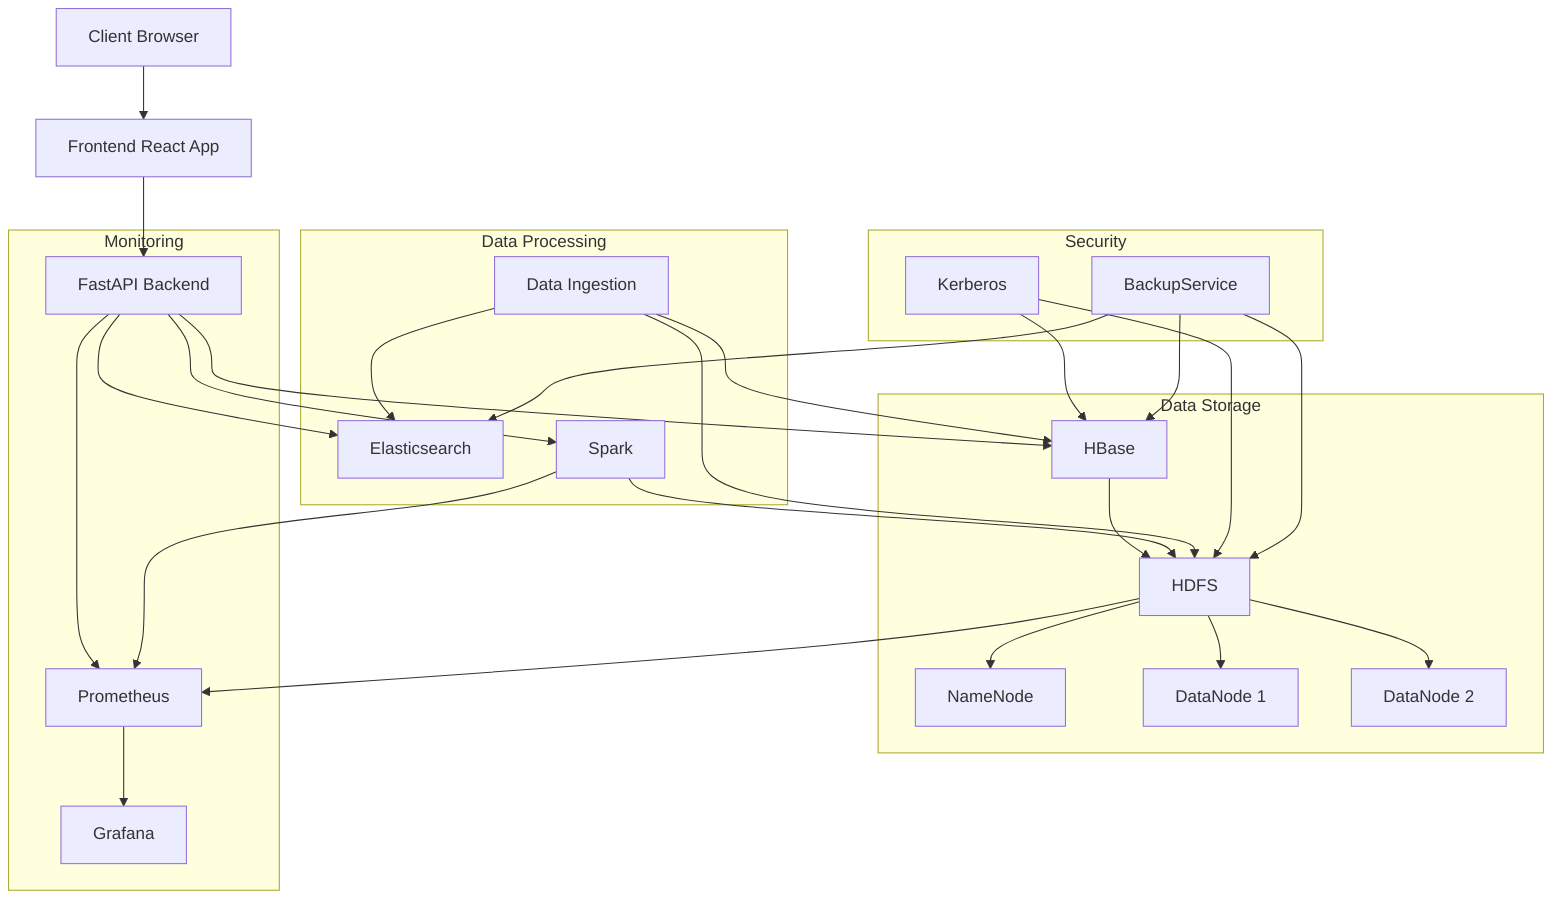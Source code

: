 graph TD
    Client[Client Browser] --> Frontend[Frontend React App]
    Frontend --> Backend[FastAPI Backend]
    Backend --> Elasticsearch[Elasticsearch]
    Backend --> HBase[HBase]
    Backend --> Spark[Spark]

    subgraph Data Storage
        HBase --> HDFS[HDFS]
        HDFS --> NameNode[NameNode]
        HDFS --> DataNode1[DataNode 1]
        HDFS --> DataNode2[DataNode 2]
    end

    subgraph Data Processing
        Spark --> HDFS
        DataIngestion[Data Ingestion] --> HDFS
        DataIngestion --> HBase
        DataIngestion --> Elasticsearch
    end

    subgraph Monitoring
        Prometheus --> Grafana
        Backend --> Prometheus
        HDFS --> Prometheus
        Spark --> Prometheus
    end

    subgraph Security
        Kerberos --> HDFS
        Kerberos --> HBase
        BackupService --> HDFS
        BackupService --> HBase
        BackupService --> Elasticsearch
    end